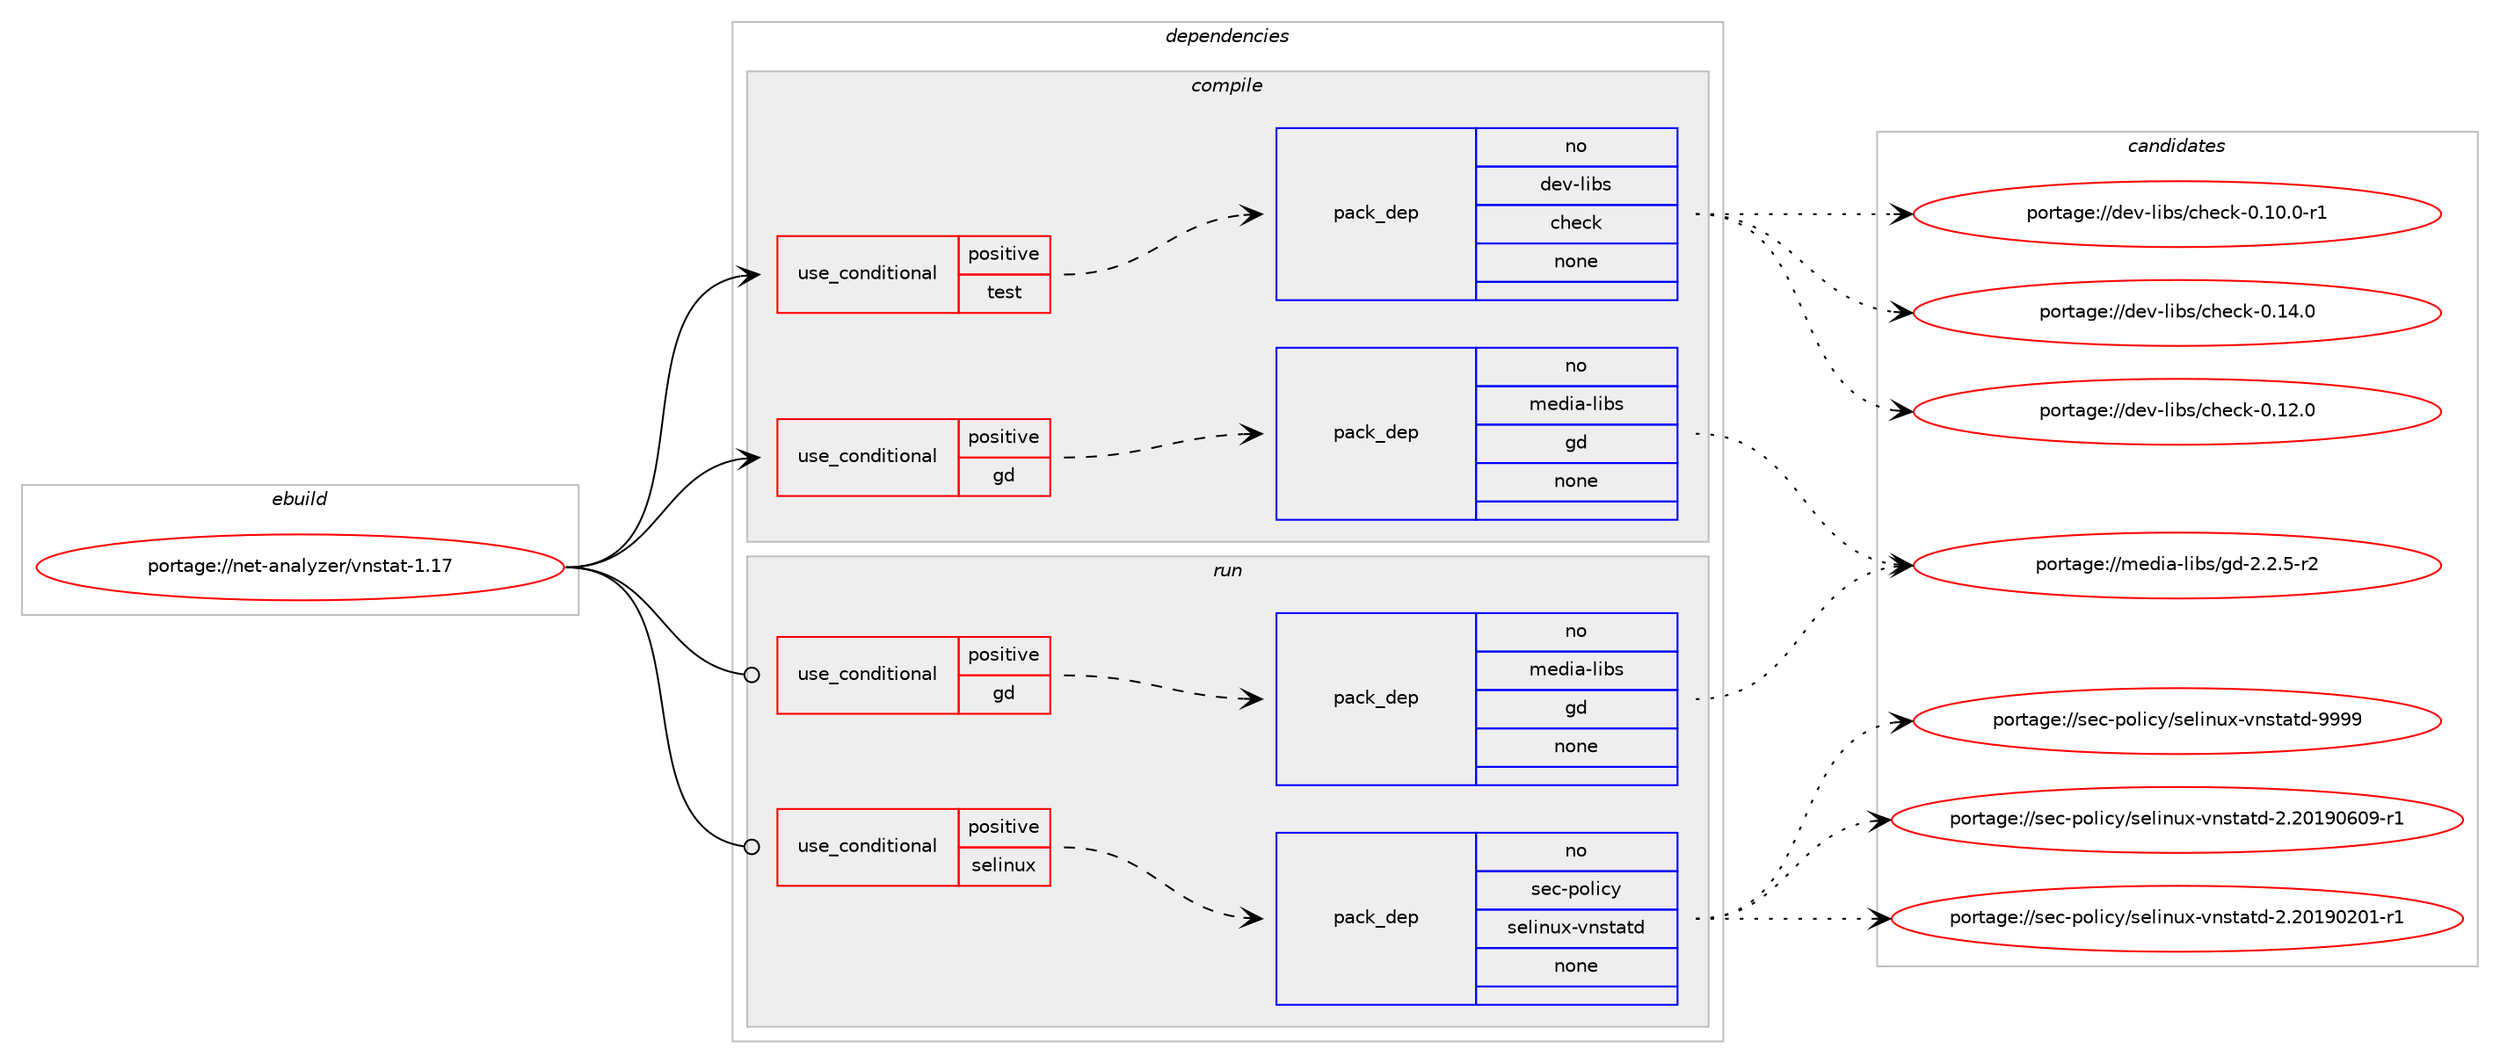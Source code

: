 digraph prolog {

# *************
# Graph options
# *************

newrank=true;
concentrate=true;
compound=true;
graph [rankdir=LR,fontname=Helvetica,fontsize=10,ranksep=1.5];#, ranksep=2.5, nodesep=0.2];
edge  [arrowhead=vee];
node  [fontname=Helvetica,fontsize=10];

# **********
# The ebuild
# **********

subgraph cluster_leftcol {
color=gray;
rank=same;
label=<<i>ebuild</i>>;
id [label="portage://net-analyzer/vnstat-1.17", color=red, width=4, href="../net-analyzer/vnstat-1.17.svg"];
}

# ****************
# The dependencies
# ****************

subgraph cluster_midcol {
color=gray;
label=<<i>dependencies</i>>;
subgraph cluster_compile {
fillcolor="#eeeeee";
style=filled;
label=<<i>compile</i>>;
subgraph cond23565 {
dependency102115 [label=<<TABLE BORDER="0" CELLBORDER="1" CELLSPACING="0" CELLPADDING="4"><TR><TD ROWSPAN="3" CELLPADDING="10">use_conditional</TD></TR><TR><TD>positive</TD></TR><TR><TD>gd</TD></TR></TABLE>>, shape=none, color=red];
subgraph pack76677 {
dependency102116 [label=<<TABLE BORDER="0" CELLBORDER="1" CELLSPACING="0" CELLPADDING="4" WIDTH="220"><TR><TD ROWSPAN="6" CELLPADDING="30">pack_dep</TD></TR><TR><TD WIDTH="110">no</TD></TR><TR><TD>media-libs</TD></TR><TR><TD>gd</TD></TR><TR><TD>none</TD></TR><TR><TD></TD></TR></TABLE>>, shape=none, color=blue];
}
dependency102115:e -> dependency102116:w [weight=20,style="dashed",arrowhead="vee"];
}
id:e -> dependency102115:w [weight=20,style="solid",arrowhead="vee"];
subgraph cond23566 {
dependency102117 [label=<<TABLE BORDER="0" CELLBORDER="1" CELLSPACING="0" CELLPADDING="4"><TR><TD ROWSPAN="3" CELLPADDING="10">use_conditional</TD></TR><TR><TD>positive</TD></TR><TR><TD>test</TD></TR></TABLE>>, shape=none, color=red];
subgraph pack76678 {
dependency102118 [label=<<TABLE BORDER="0" CELLBORDER="1" CELLSPACING="0" CELLPADDING="4" WIDTH="220"><TR><TD ROWSPAN="6" CELLPADDING="30">pack_dep</TD></TR><TR><TD WIDTH="110">no</TD></TR><TR><TD>dev-libs</TD></TR><TR><TD>check</TD></TR><TR><TD>none</TD></TR><TR><TD></TD></TR></TABLE>>, shape=none, color=blue];
}
dependency102117:e -> dependency102118:w [weight=20,style="dashed",arrowhead="vee"];
}
id:e -> dependency102117:w [weight=20,style="solid",arrowhead="vee"];
}
subgraph cluster_compileandrun {
fillcolor="#eeeeee";
style=filled;
label=<<i>compile and run</i>>;
}
subgraph cluster_run {
fillcolor="#eeeeee";
style=filled;
label=<<i>run</i>>;
subgraph cond23567 {
dependency102119 [label=<<TABLE BORDER="0" CELLBORDER="1" CELLSPACING="0" CELLPADDING="4"><TR><TD ROWSPAN="3" CELLPADDING="10">use_conditional</TD></TR><TR><TD>positive</TD></TR><TR><TD>gd</TD></TR></TABLE>>, shape=none, color=red];
subgraph pack76679 {
dependency102120 [label=<<TABLE BORDER="0" CELLBORDER="1" CELLSPACING="0" CELLPADDING="4" WIDTH="220"><TR><TD ROWSPAN="6" CELLPADDING="30">pack_dep</TD></TR><TR><TD WIDTH="110">no</TD></TR><TR><TD>media-libs</TD></TR><TR><TD>gd</TD></TR><TR><TD>none</TD></TR><TR><TD></TD></TR></TABLE>>, shape=none, color=blue];
}
dependency102119:e -> dependency102120:w [weight=20,style="dashed",arrowhead="vee"];
}
id:e -> dependency102119:w [weight=20,style="solid",arrowhead="odot"];
subgraph cond23568 {
dependency102121 [label=<<TABLE BORDER="0" CELLBORDER="1" CELLSPACING="0" CELLPADDING="4"><TR><TD ROWSPAN="3" CELLPADDING="10">use_conditional</TD></TR><TR><TD>positive</TD></TR><TR><TD>selinux</TD></TR></TABLE>>, shape=none, color=red];
subgraph pack76680 {
dependency102122 [label=<<TABLE BORDER="0" CELLBORDER="1" CELLSPACING="0" CELLPADDING="4" WIDTH="220"><TR><TD ROWSPAN="6" CELLPADDING="30">pack_dep</TD></TR><TR><TD WIDTH="110">no</TD></TR><TR><TD>sec-policy</TD></TR><TR><TD>selinux-vnstatd</TD></TR><TR><TD>none</TD></TR><TR><TD></TD></TR></TABLE>>, shape=none, color=blue];
}
dependency102121:e -> dependency102122:w [weight=20,style="dashed",arrowhead="vee"];
}
id:e -> dependency102121:w [weight=20,style="solid",arrowhead="odot"];
}
}

# **************
# The candidates
# **************

subgraph cluster_choices {
rank=same;
color=gray;
label=<<i>candidates</i>>;

subgraph choice76677 {
color=black;
nodesep=1;
choice109101100105974510810598115471031004550465046534511450 [label="portage://media-libs/gd-2.2.5-r2", color=red, width=4,href="../media-libs/gd-2.2.5-r2.svg"];
dependency102116:e -> choice109101100105974510810598115471031004550465046534511450:w [style=dotted,weight="100"];
}
subgraph choice76678 {
color=black;
nodesep=1;
choice100101118451081059811547991041019910745484649524648 [label="portage://dev-libs/check-0.14.0", color=red, width=4,href="../dev-libs/check-0.14.0.svg"];
choice100101118451081059811547991041019910745484649504648 [label="portage://dev-libs/check-0.12.0", color=red, width=4,href="../dev-libs/check-0.12.0.svg"];
choice1001011184510810598115479910410199107454846494846484511449 [label="portage://dev-libs/check-0.10.0-r1", color=red, width=4,href="../dev-libs/check-0.10.0-r1.svg"];
dependency102118:e -> choice100101118451081059811547991041019910745484649524648:w [style=dotted,weight="100"];
dependency102118:e -> choice100101118451081059811547991041019910745484649504648:w [style=dotted,weight="100"];
dependency102118:e -> choice1001011184510810598115479910410199107454846494846484511449:w [style=dotted,weight="100"];
}
subgraph choice76679 {
color=black;
nodesep=1;
choice109101100105974510810598115471031004550465046534511450 [label="portage://media-libs/gd-2.2.5-r2", color=red, width=4,href="../media-libs/gd-2.2.5-r2.svg"];
dependency102120:e -> choice109101100105974510810598115471031004550465046534511450:w [style=dotted,weight="100"];
}
subgraph choice76680 {
color=black;
nodesep=1;
choice1151019945112111108105991214711510110810511011712045118110115116971161004557575757 [label="portage://sec-policy/selinux-vnstatd-9999", color=red, width=4,href="../sec-policy/selinux-vnstatd-9999.svg"];
choice11510199451121111081059912147115101108105110117120451181101151169711610045504650484957485448574511449 [label="portage://sec-policy/selinux-vnstatd-2.20190609-r1", color=red, width=4,href="../sec-policy/selinux-vnstatd-2.20190609-r1.svg"];
choice11510199451121111081059912147115101108105110117120451181101151169711610045504650484957485048494511449 [label="portage://sec-policy/selinux-vnstatd-2.20190201-r1", color=red, width=4,href="../sec-policy/selinux-vnstatd-2.20190201-r1.svg"];
dependency102122:e -> choice1151019945112111108105991214711510110810511011712045118110115116971161004557575757:w [style=dotted,weight="100"];
dependency102122:e -> choice11510199451121111081059912147115101108105110117120451181101151169711610045504650484957485448574511449:w [style=dotted,weight="100"];
dependency102122:e -> choice11510199451121111081059912147115101108105110117120451181101151169711610045504650484957485048494511449:w [style=dotted,weight="100"];
}
}

}
